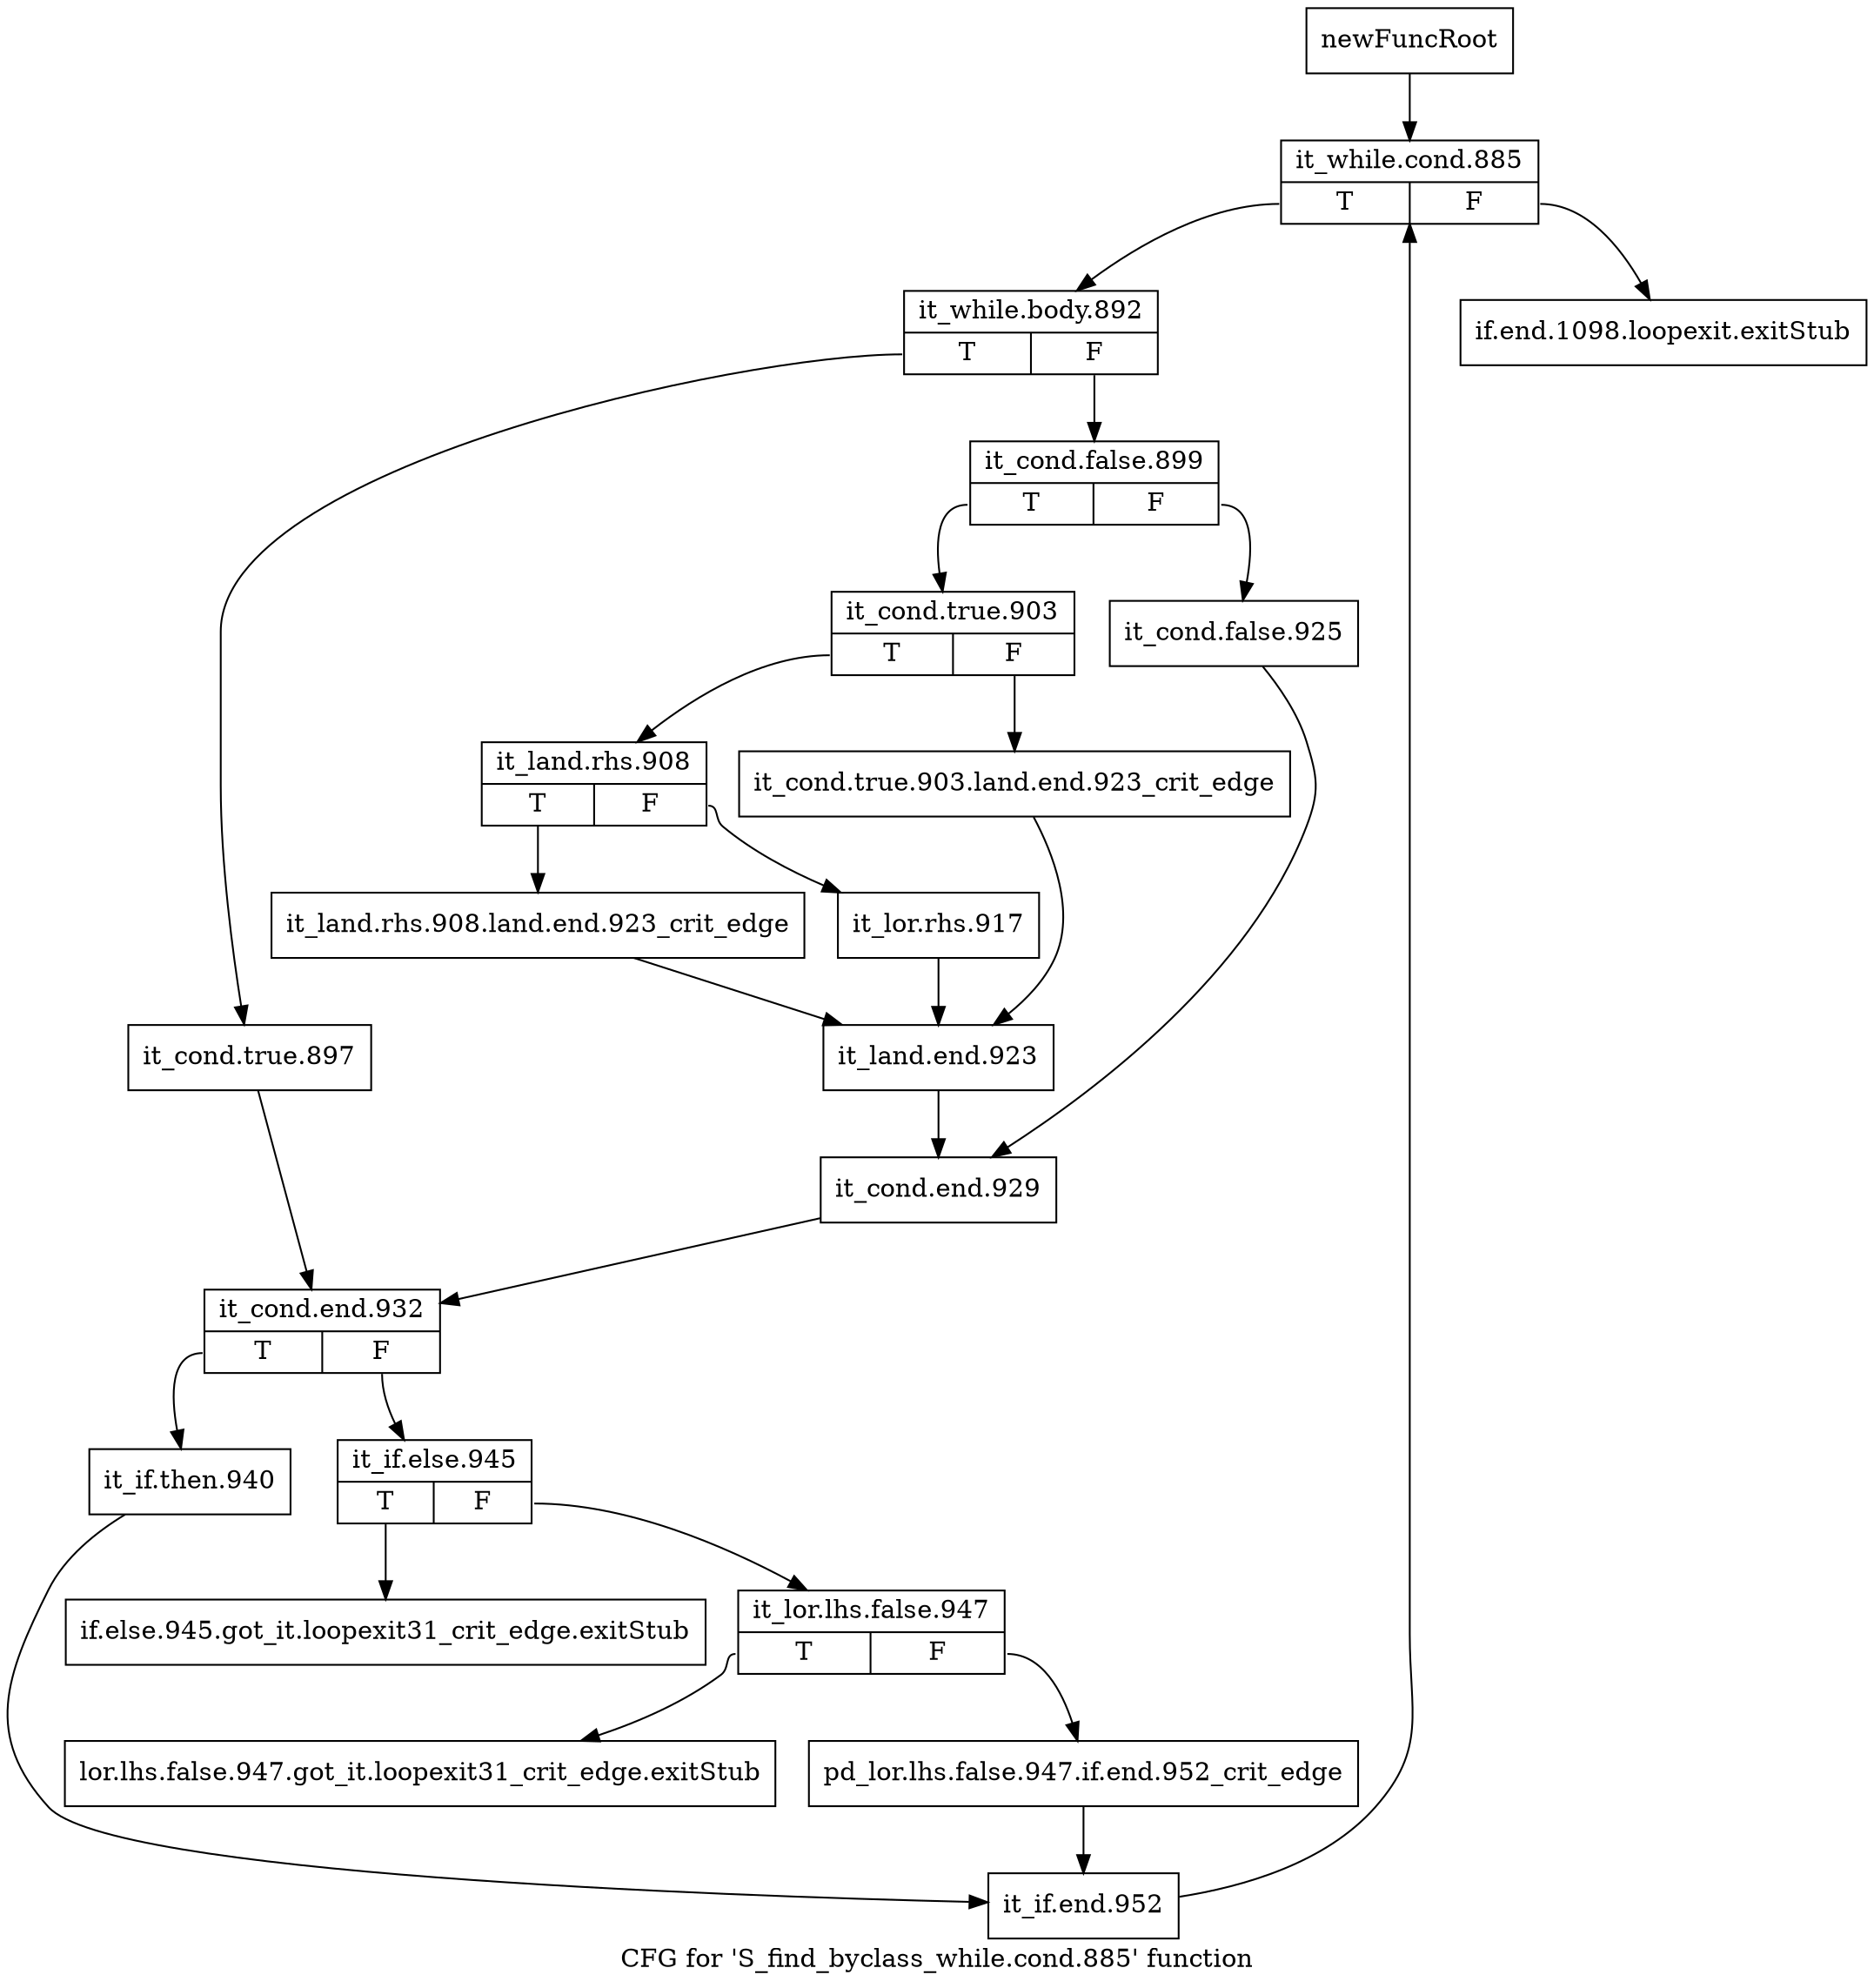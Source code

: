 digraph "CFG for 'S_find_byclass_while.cond.885' function" {
	label="CFG for 'S_find_byclass_while.cond.885' function";

	Node0x529e2a0 [shape=record,label="{newFuncRoot}"];
	Node0x529e2a0 -> Node0x529e3e0;
	Node0x529e2f0 [shape=record,label="{if.end.1098.loopexit.exitStub}"];
	Node0x529e340 [shape=record,label="{if.else.945.got_it.loopexit31_crit_edge.exitStub}"];
	Node0x529e390 [shape=record,label="{lor.lhs.false.947.got_it.loopexit31_crit_edge.exitStub}"];
	Node0x529e3e0 [shape=record,label="{it_while.cond.885|{<s0>T|<s1>F}}"];
	Node0x529e3e0:s0 -> Node0x529e430;
	Node0x529e3e0:s1 -> Node0x529e2f0;
	Node0x529e430 [shape=record,label="{it_while.body.892|{<s0>T|<s1>F}}"];
	Node0x529e430:s0 -> Node0x529e750;
	Node0x529e430:s1 -> Node0x529e480;
	Node0x529e480 [shape=record,label="{it_cond.false.899|{<s0>T|<s1>F}}"];
	Node0x529e480:s0 -> Node0x529e520;
	Node0x529e480:s1 -> Node0x529e4d0;
	Node0x529e4d0 [shape=record,label="{it_cond.false.925}"];
	Node0x529e4d0 -> Node0x529e700;
	Node0x529e520 [shape=record,label="{it_cond.true.903|{<s0>T|<s1>F}}"];
	Node0x529e520:s0 -> Node0x529e5c0;
	Node0x529e520:s1 -> Node0x529e570;
	Node0x529e570 [shape=record,label="{it_cond.true.903.land.end.923_crit_edge}"];
	Node0x529e570 -> Node0x529e6b0;
	Node0x529e5c0 [shape=record,label="{it_land.rhs.908|{<s0>T|<s1>F}}"];
	Node0x529e5c0:s0 -> Node0x529e660;
	Node0x529e5c0:s1 -> Node0x529e610;
	Node0x529e610 [shape=record,label="{it_lor.rhs.917}"];
	Node0x529e610 -> Node0x529e6b0;
	Node0x529e660 [shape=record,label="{it_land.rhs.908.land.end.923_crit_edge}"];
	Node0x529e660 -> Node0x529e6b0;
	Node0x529e6b0 [shape=record,label="{it_land.end.923}"];
	Node0x529e6b0 -> Node0x529e700;
	Node0x529e700 [shape=record,label="{it_cond.end.929}"];
	Node0x529e700 -> Node0x529e7a0;
	Node0x529e750 [shape=record,label="{it_cond.true.897}"];
	Node0x529e750 -> Node0x529e7a0;
	Node0x529e7a0 [shape=record,label="{it_cond.end.932|{<s0>T|<s1>F}}"];
	Node0x529e7a0:s0 -> Node0x529e8e0;
	Node0x529e7a0:s1 -> Node0x529e7f0;
	Node0x529e7f0 [shape=record,label="{it_if.else.945|{<s0>T|<s1>F}}"];
	Node0x529e7f0:s0 -> Node0x529e340;
	Node0x529e7f0:s1 -> Node0x529e840;
	Node0x529e840 [shape=record,label="{it_lor.lhs.false.947|{<s0>T|<s1>F}}"];
	Node0x529e840:s0 -> Node0x529e390;
	Node0x529e840:s1 -> Node0x529e890;
	Node0x529e890 [shape=record,label="{pd_lor.lhs.false.947.if.end.952_crit_edge}"];
	Node0x529e890 -> Node0x529e930;
	Node0x529e8e0 [shape=record,label="{it_if.then.940}"];
	Node0x529e8e0 -> Node0x529e930;
	Node0x529e930 [shape=record,label="{it_if.end.952}"];
	Node0x529e930 -> Node0x529e3e0;
}
